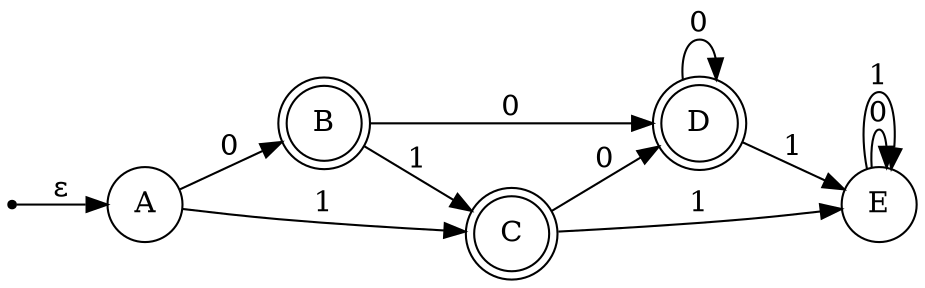 digraph AFD{
node [shape=circle];
rankdir=LR;
init [label="", shape=point];
B[shape=doublecircle] [label="B"];
C[shape=doublecircle] [label="C"];
D[shape=doublecircle] [label="D"];
E [label="E"];
init->A[label="ε"];
A->B[label="0"];
A->C[label="1"];
B->D[label="0"];
B->C[label="1"];
C->D[label="0"];
C->E[label="1"];
D->D[label="0"];
D->E[label="1"];
E->E[label="0"];
E->E[label="1"];
}
